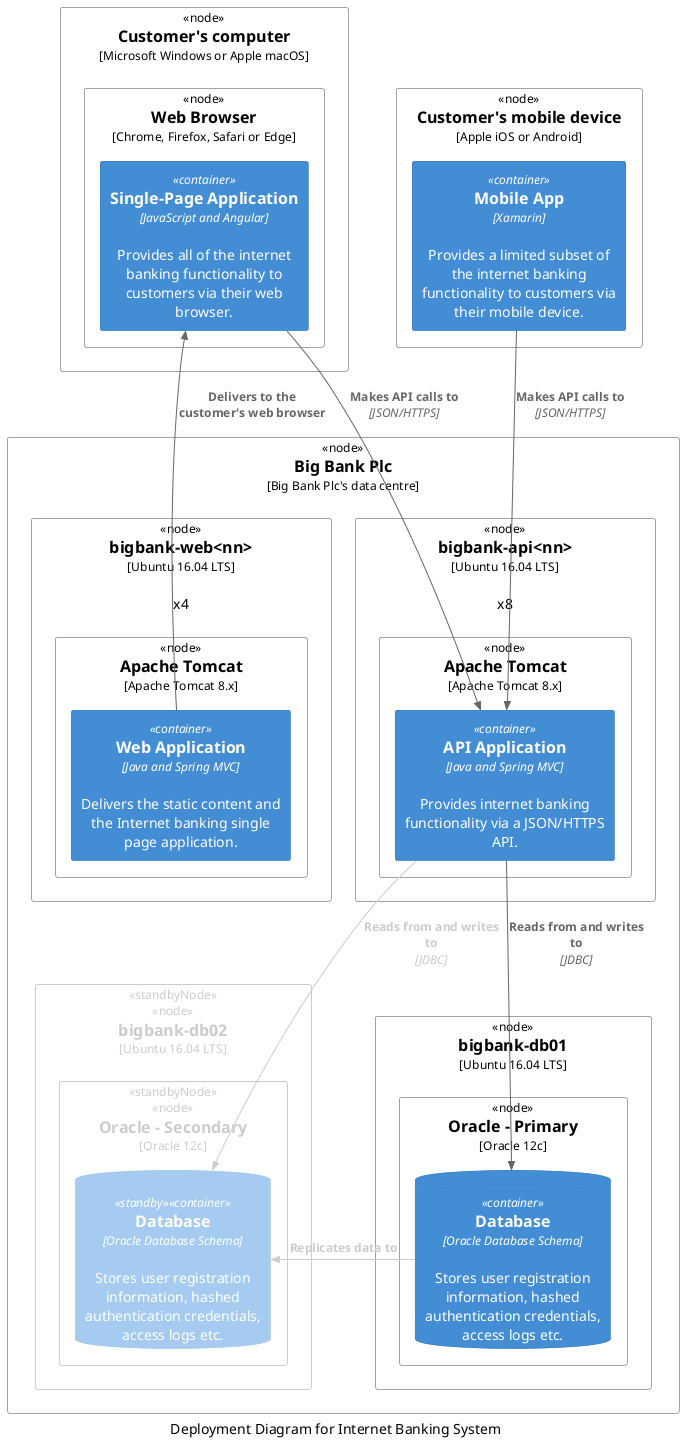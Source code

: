 @startuml deployment-tags
!include <C4/C4_Deployment>

!global $LIGHT_BLUE = "#a5cbf0"
!global $LIGHT_GREY = "#cccccc"

AddElementTag("standby", $bgColor=$LIGHT_BLUE, $borderColor=$LIGHT_BLUE)
AddElementTag("standbyNode", $fontColor=$LIGHT_GREY, $borderColor=$LIGHT_GREY)
AddRelTag("standby", $textColor=$LIGHT_GREY, $lineColor=$LIGHT_GREY)

Deployment_Node(computer, "Customer's computer", "Microsoft Windows or Apple macOS") {
    Deployment_Node(webBrowser, "Web Browser", "Chrome, Firefox, Safari or Edge") {
        Container(spa, "Single-Page Application", "JavaScript and Angular", "Provides all of the internet banking functionality to customers via their web browser.")
    }
}

Deployment_Node(mobileDevice, "Customer's mobile device", "Apple iOS or Android") {
    Container(mobileApp, "Mobile App", "Xamarin", "Provides a limited subset of the internet banking functionality to customers via their mobile device.")
}

Deployment_Node(dc, "Big Bank Plc", "Big Bank Plc's data centre") {
    Deployment_Node(apiServers, "bigbank-api<nn>", "Ubuntu 16.04 LTS", "x8") {
        Deployment_Node(tomcatApi, "Apache Tomcat", "Apache Tomcat 8.x") {
            Container(api, "API Application", "Java and Spring MVC", "Provides internet banking functionality via a JSON/HTTPS API.")
        }
    }

    Deployment_Node(webServers, "bigbank-web<nn>", "Ubuntu 16.04 LTS", "x4") {
        Deployment_Node(tomcatWeb, "Apache Tomcat", "Apache Tomcat 8.x") {
            Container(web, "Web Application", "Java and Spring MVC", "Delivers the static content and the Internet banking single page application.")
        }
    }

    Deployment_Node(dbServer1, "bigbank-db01", "Ubuntu 16.04 LTS") {
        Deployment_Node(dbInstance1, "Oracle - Primary", "Oracle 12c") {
            ContainerDb(db1, "Database", "Oracle Database Schema", "Stores user registration information, hashed authentication credentials, access logs etc.")
        }
    }

    Deployment_Node(dbServer2, "bigbank-db02", "Ubuntu 16.04 LTS", $tags="standbyNode") {
        Deployment_Node(dbInstance2, "Oracle - Secondary", "Oracle 12c", $tags="standbyNode") {
            ContainerDb(db2, "Database", "Oracle Database Schema", "Stores user registration information, hashed authentication credentials, access logs etc.", $tags="standby")
        }
    }
}

Rel(mobileApp, api, "Makes API calls to", "JSON/HTTPS")
Rel(spa, api, "Makes API calls to", "JSON/HTTPS")

Rel(web, spa, "Delivers to the customer's web browser")

Rel(api, db1, "Reads from and writes to", "JDBC")
Rel(api, db2, "Reads from and writes to", "JDBC", $tags="standby")
Rel_L(db1, db2, "Replicates data to", $tags="standby")

caption Deployment Diagram for Internet Banking System

@enduml